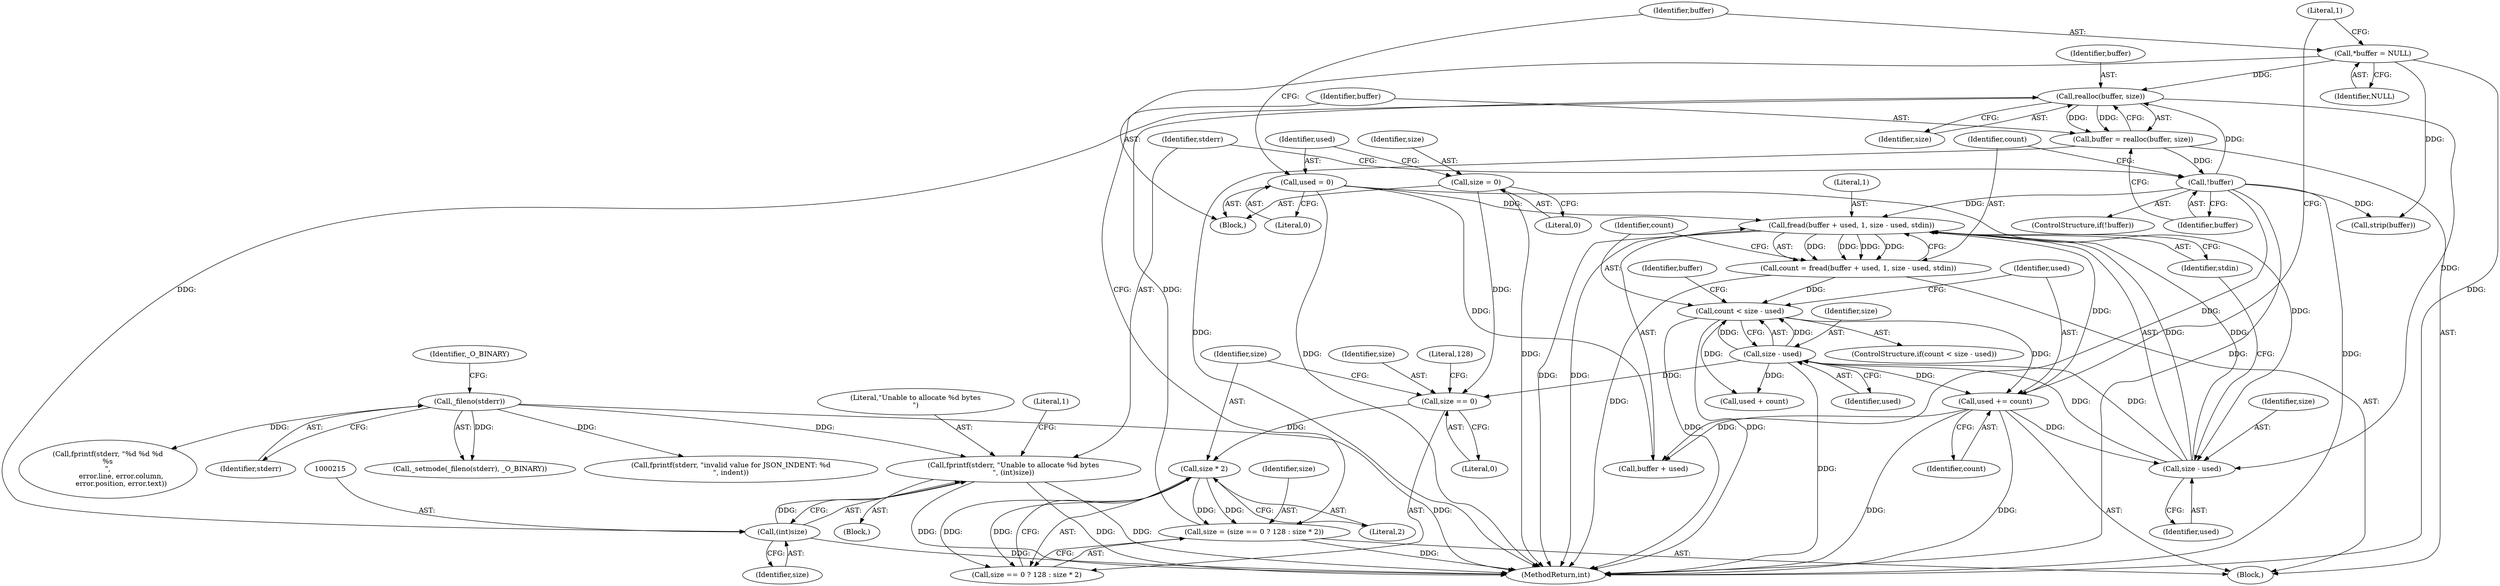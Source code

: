 digraph "0_jansson_8f80c2d83808150724d31793e6ade92749b1faa4_11@API" {
"1000211" [label="(Call,fprintf(stderr, \"Unable to allocate %d bytes\n\", (int)size))"];
"1000116" [label="(Call,_fileno(stderr))"];
"1000214" [label="(Call,(int)size)"];
"1000204" [label="(Call,realloc(buffer, size))"];
"1000185" [label="(Call,*buffer = NULL)"];
"1000208" [label="(Call,!buffer)"];
"1000202" [label="(Call,buffer = realloc(buffer, size))"];
"1000192" [label="(Call,size = (size == 0 ? 128 : size * 2))"];
"1000199" [label="(Call,size * 2)"];
"1000195" [label="(Call,size == 0)"];
"1000177" [label="(Call,size = 0)"];
"1000233" [label="(Call,size - used)"];
"1000226" [label="(Call,size - used)"];
"1000181" [label="(Call,used = 0)"];
"1000245" [label="(Call,used += count)"];
"1000231" [label="(Call,count < size - used)"];
"1000219" [label="(Call,count = fread(buffer + used, 1, size - used, stdin))"];
"1000221" [label="(Call,fread(buffer + used, 1, size - used, stdin))"];
"1000204" [label="(Call,realloc(buffer, size))"];
"1000234" [label="(Identifier,size)"];
"1000227" [label="(Identifier,size)"];
"1000214" [label="(Call,(int)size)"];
"1000211" [label="(Call,fprintf(stderr, \"Unable to allocate %d bytes\n\", (int)size))"];
"1000201" [label="(Literal,2)"];
"1000193" [label="(Identifier,size)"];
"1000202" [label="(Call,buffer = realloc(buffer, size))"];
"1000219" [label="(Call,count = fread(buffer + used, 1, size - used, stdin))"];
"1000198" [label="(Literal,128)"];
"1000295" [label="(MethodReturn,int)"];
"1000213" [label="(Literal,\"Unable to allocate %d bytes\n\")"];
"1000208" [label="(Call,!buffer)"];
"1000197" [label="(Literal,0)"];
"1000233" [label="(Call,size - used)"];
"1000229" [label="(Identifier,stdin)"];
"1000189" [label="(Literal,1)"];
"1000232" [label="(Identifier,count)"];
"1000118" [label="(Identifier,_O_BINARY)"];
"1000192" [label="(Call,size = (size == 0 ? 128 : size * 2))"];
"1000175" [label="(Block,)"];
"1000195" [label="(Call,size == 0)"];
"1000177" [label="(Call,size = 0)"];
"1000178" [label="(Identifier,size)"];
"1000212" [label="(Identifier,stderr)"];
"1000210" [label="(Block,)"];
"1000218" [label="(Literal,1)"];
"1000194" [label="(Call,size == 0 ? 128 : size * 2)"];
"1000231" [label="(Call,count < size - used)"];
"1000216" [label="(Identifier,size)"];
"1000182" [label="(Identifier,used)"];
"1000270" [label="(Call,fprintf(stderr, \"%d %d %d\n%s\n\",\n            error.line, error.column,\n            error.position, error.text))"];
"1000228" [label="(Identifier,used)"];
"1000181" [label="(Call,used = 0)"];
"1000186" [label="(Identifier,buffer)"];
"1000190" [label="(Block,)"];
"1000245" [label="(Call,used += count)"];
"1000115" [label="(Call,_setmode(_fileno(stderr), _O_BINARY))"];
"1000132" [label="(Call,fprintf(stderr, \"invalid value for JSON_INDENT: %d\n\", indent))"];
"1000221" [label="(Call,fread(buffer + used, 1, size - used, stdin))"];
"1000187" [label="(Identifier,NULL)"];
"1000200" [label="(Identifier,size)"];
"1000247" [label="(Identifier,count)"];
"1000116" [label="(Call,_fileno(stderr))"];
"1000183" [label="(Literal,0)"];
"1000220" [label="(Identifier,count)"];
"1000222" [label="(Call,buffer + used)"];
"1000199" [label="(Call,size * 2)"];
"1000179" [label="(Literal,0)"];
"1000226" [label="(Call,size - used)"];
"1000209" [label="(Identifier,buffer)"];
"1000225" [label="(Literal,1)"];
"1000246" [label="(Identifier,used)"];
"1000206" [label="(Identifier,size)"];
"1000240" [label="(Call,used + count)"];
"1000230" [label="(ControlStructure,if(count < size - used))"];
"1000205" [label="(Identifier,buffer)"];
"1000203" [label="(Identifier,buffer)"];
"1000117" [label="(Identifier,stderr)"];
"1000251" [label="(Call,strip(buffer))"];
"1000196" [label="(Identifier,size)"];
"1000235" [label="(Identifier,used)"];
"1000207" [label="(ControlStructure,if(!buffer))"];
"1000239" [label="(Identifier,buffer)"];
"1000185" [label="(Call,*buffer = NULL)"];
"1000211" -> "1000210"  [label="AST: "];
"1000211" -> "1000214"  [label="CFG: "];
"1000212" -> "1000211"  [label="AST: "];
"1000213" -> "1000211"  [label="AST: "];
"1000214" -> "1000211"  [label="AST: "];
"1000218" -> "1000211"  [label="CFG: "];
"1000211" -> "1000295"  [label="DDG: "];
"1000211" -> "1000295"  [label="DDG: "];
"1000211" -> "1000295"  [label="DDG: "];
"1000116" -> "1000211"  [label="DDG: "];
"1000214" -> "1000211"  [label="DDG: "];
"1000116" -> "1000115"  [label="AST: "];
"1000116" -> "1000117"  [label="CFG: "];
"1000117" -> "1000116"  [label="AST: "];
"1000118" -> "1000116"  [label="CFG: "];
"1000116" -> "1000295"  [label="DDG: "];
"1000116" -> "1000115"  [label="DDG: "];
"1000116" -> "1000132"  [label="DDG: "];
"1000116" -> "1000270"  [label="DDG: "];
"1000214" -> "1000216"  [label="CFG: "];
"1000215" -> "1000214"  [label="AST: "];
"1000216" -> "1000214"  [label="AST: "];
"1000214" -> "1000295"  [label="DDG: "];
"1000204" -> "1000214"  [label="DDG: "];
"1000204" -> "1000202"  [label="AST: "];
"1000204" -> "1000206"  [label="CFG: "];
"1000205" -> "1000204"  [label="AST: "];
"1000206" -> "1000204"  [label="AST: "];
"1000202" -> "1000204"  [label="CFG: "];
"1000204" -> "1000202"  [label="DDG: "];
"1000204" -> "1000202"  [label="DDG: "];
"1000185" -> "1000204"  [label="DDG: "];
"1000208" -> "1000204"  [label="DDG: "];
"1000192" -> "1000204"  [label="DDG: "];
"1000204" -> "1000226"  [label="DDG: "];
"1000185" -> "1000175"  [label="AST: "];
"1000185" -> "1000187"  [label="CFG: "];
"1000186" -> "1000185"  [label="AST: "];
"1000187" -> "1000185"  [label="AST: "];
"1000189" -> "1000185"  [label="CFG: "];
"1000185" -> "1000295"  [label="DDG: "];
"1000185" -> "1000251"  [label="DDG: "];
"1000208" -> "1000207"  [label="AST: "];
"1000208" -> "1000209"  [label="CFG: "];
"1000209" -> "1000208"  [label="AST: "];
"1000212" -> "1000208"  [label="CFG: "];
"1000220" -> "1000208"  [label="CFG: "];
"1000208" -> "1000295"  [label="DDG: "];
"1000208" -> "1000295"  [label="DDG: "];
"1000202" -> "1000208"  [label="DDG: "];
"1000208" -> "1000221"  [label="DDG: "];
"1000208" -> "1000222"  [label="DDG: "];
"1000208" -> "1000251"  [label="DDG: "];
"1000202" -> "1000190"  [label="AST: "];
"1000203" -> "1000202"  [label="AST: "];
"1000209" -> "1000202"  [label="CFG: "];
"1000202" -> "1000295"  [label="DDG: "];
"1000192" -> "1000190"  [label="AST: "];
"1000192" -> "1000194"  [label="CFG: "];
"1000193" -> "1000192"  [label="AST: "];
"1000194" -> "1000192"  [label="AST: "];
"1000203" -> "1000192"  [label="CFG: "];
"1000192" -> "1000295"  [label="DDG: "];
"1000199" -> "1000192"  [label="DDG: "];
"1000199" -> "1000192"  [label="DDG: "];
"1000199" -> "1000194"  [label="AST: "];
"1000199" -> "1000201"  [label="CFG: "];
"1000200" -> "1000199"  [label="AST: "];
"1000201" -> "1000199"  [label="AST: "];
"1000194" -> "1000199"  [label="CFG: "];
"1000199" -> "1000194"  [label="DDG: "];
"1000199" -> "1000194"  [label="DDG: "];
"1000195" -> "1000199"  [label="DDG: "];
"1000195" -> "1000194"  [label="AST: "];
"1000195" -> "1000197"  [label="CFG: "];
"1000196" -> "1000195"  [label="AST: "];
"1000197" -> "1000195"  [label="AST: "];
"1000198" -> "1000195"  [label="CFG: "];
"1000200" -> "1000195"  [label="CFG: "];
"1000177" -> "1000195"  [label="DDG: "];
"1000233" -> "1000195"  [label="DDG: "];
"1000177" -> "1000175"  [label="AST: "];
"1000177" -> "1000179"  [label="CFG: "];
"1000178" -> "1000177"  [label="AST: "];
"1000179" -> "1000177"  [label="AST: "];
"1000182" -> "1000177"  [label="CFG: "];
"1000177" -> "1000295"  [label="DDG: "];
"1000233" -> "1000231"  [label="AST: "];
"1000233" -> "1000235"  [label="CFG: "];
"1000234" -> "1000233"  [label="AST: "];
"1000235" -> "1000233"  [label="AST: "];
"1000231" -> "1000233"  [label="CFG: "];
"1000233" -> "1000295"  [label="DDG: "];
"1000233" -> "1000231"  [label="DDG: "];
"1000233" -> "1000231"  [label="DDG: "];
"1000226" -> "1000233"  [label="DDG: "];
"1000226" -> "1000233"  [label="DDG: "];
"1000233" -> "1000240"  [label="DDG: "];
"1000233" -> "1000245"  [label="DDG: "];
"1000226" -> "1000221"  [label="AST: "];
"1000226" -> "1000228"  [label="CFG: "];
"1000227" -> "1000226"  [label="AST: "];
"1000228" -> "1000226"  [label="AST: "];
"1000229" -> "1000226"  [label="CFG: "];
"1000226" -> "1000221"  [label="DDG: "];
"1000226" -> "1000221"  [label="DDG: "];
"1000181" -> "1000226"  [label="DDG: "];
"1000245" -> "1000226"  [label="DDG: "];
"1000181" -> "1000175"  [label="AST: "];
"1000181" -> "1000183"  [label="CFG: "];
"1000182" -> "1000181"  [label="AST: "];
"1000183" -> "1000181"  [label="AST: "];
"1000186" -> "1000181"  [label="CFG: "];
"1000181" -> "1000295"  [label="DDG: "];
"1000181" -> "1000221"  [label="DDG: "];
"1000181" -> "1000222"  [label="DDG: "];
"1000245" -> "1000190"  [label="AST: "];
"1000245" -> "1000247"  [label="CFG: "];
"1000246" -> "1000245"  [label="AST: "];
"1000247" -> "1000245"  [label="AST: "];
"1000189" -> "1000245"  [label="CFG: "];
"1000245" -> "1000295"  [label="DDG: "];
"1000245" -> "1000295"  [label="DDG: "];
"1000245" -> "1000221"  [label="DDG: "];
"1000245" -> "1000222"  [label="DDG: "];
"1000231" -> "1000245"  [label="DDG: "];
"1000231" -> "1000230"  [label="AST: "];
"1000232" -> "1000231"  [label="AST: "];
"1000239" -> "1000231"  [label="CFG: "];
"1000246" -> "1000231"  [label="CFG: "];
"1000231" -> "1000295"  [label="DDG: "];
"1000231" -> "1000295"  [label="DDG: "];
"1000219" -> "1000231"  [label="DDG: "];
"1000231" -> "1000240"  [label="DDG: "];
"1000219" -> "1000190"  [label="AST: "];
"1000219" -> "1000221"  [label="CFG: "];
"1000220" -> "1000219"  [label="AST: "];
"1000221" -> "1000219"  [label="AST: "];
"1000232" -> "1000219"  [label="CFG: "];
"1000219" -> "1000295"  [label="DDG: "];
"1000221" -> "1000219"  [label="DDG: "];
"1000221" -> "1000219"  [label="DDG: "];
"1000221" -> "1000219"  [label="DDG: "];
"1000221" -> "1000219"  [label="DDG: "];
"1000221" -> "1000229"  [label="CFG: "];
"1000222" -> "1000221"  [label="AST: "];
"1000225" -> "1000221"  [label="AST: "];
"1000229" -> "1000221"  [label="AST: "];
"1000221" -> "1000295"  [label="DDG: "];
"1000221" -> "1000295"  [label="DDG: "];
}
